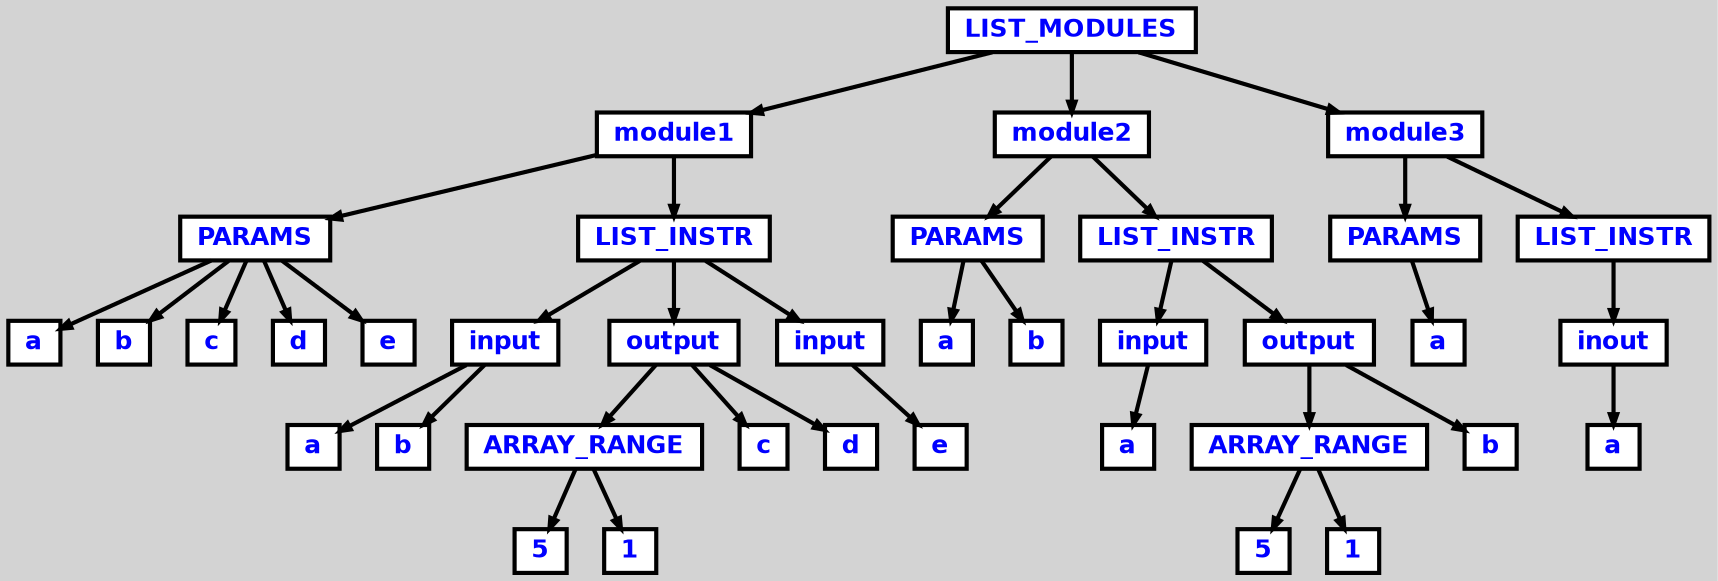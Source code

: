 digraph {

	ordering=out;
	ranksep=.4;
	bgcolor="lightgrey"; node [shape=box, fixedsize=false, fontsize=12, fontname="Helvetica-bold", fontcolor="blue"
		width=.25, height=.25, color="black", fillcolor="white", style="filled, solid, bold"];
	edge [arrowsize=.5, color="black", style="bold"]

  n0 [label="LIST_MODULES"];
  n1 [label="module1"];
  n1 [label="module1"];
  n2 [label="PARAMS"];
  n2 [label="PARAMS"];
  n3 [label="a"];
  n4 [label="b"];
  n5 [label="c"];
  n6 [label="d"];
  n7 [label="e"];
  n8 [label="LIST_INSTR"];
  n8 [label="LIST_INSTR"];
  n9 [label="input"];
  n9 [label="input"];
  n10 [label="a"];
  n11 [label="b"];
  n12 [label="output"];
  n12 [label="output"];
  n13 [label="ARRAY_RANGE"];
  n13 [label="ARRAY_RANGE"];
  n14 [label="5"];
  n15 [label="1"];
  n16 [label="c"];
  n17 [label="d"];
  n18 [label="input"];
  n18 [label="input"];
  n19 [label="e"];
  n20 [label="module2"];
  n20 [label="module2"];
  n21 [label="PARAMS"];
  n21 [label="PARAMS"];
  n22 [label="a"];
  n23 [label="b"];
  n24 [label="LIST_INSTR"];
  n24 [label="LIST_INSTR"];
  n25 [label="input"];
  n25 [label="input"];
  n26 [label="a"];
  n27 [label="output"];
  n27 [label="output"];
  n28 [label="ARRAY_RANGE"];
  n28 [label="ARRAY_RANGE"];
  n29 [label="5"];
  n30 [label="1"];
  n31 [label="b"];
  n32 [label="module3"];
  n32 [label="module3"];
  n33 [label="PARAMS"];
  n33 [label="PARAMS"];
  n34 [label="a"];
  n35 [label="LIST_INSTR"];
  n35 [label="LIST_INSTR"];
  n36 [label="inout"];
  n36 [label="inout"];
  n37 [label="a"];

  n0 -> n1 // "LIST_MODULES" -> "module1"
  n1 -> n2 // "module1" -> "PARAMS"
  n2 -> n3 // "PARAMS" -> "a"
  n2 -> n4 // "PARAMS" -> "b"
  n2 -> n5 // "PARAMS" -> "c"
  n2 -> n6 // "PARAMS" -> "d"
  n2 -> n7 // "PARAMS" -> "e"
  n1 -> n8 // "module1" -> "LIST_INSTR"
  n8 -> n9 // "LIST_INSTR" -> "input"
  n9 -> n10 // "input" -> "a"
  n9 -> n11 // "input" -> "b"
  n8 -> n12 // "LIST_INSTR" -> "output"
  n12 -> n13 // "output" -> "ARRAY_RANGE"
  n13 -> n14 // "ARRAY_RANGE" -> "5"
  n13 -> n15 // "ARRAY_RANGE" -> "1"
  n12 -> n16 // "output" -> "c"
  n12 -> n17 // "output" -> "d"
  n8 -> n18 // "LIST_INSTR" -> "input"
  n18 -> n19 // "input" -> "e"
  n0 -> n20 // "LIST_MODULES" -> "module2"
  n20 -> n21 // "module2" -> "PARAMS"
  n21 -> n22 // "PARAMS" -> "a"
  n21 -> n23 // "PARAMS" -> "b"
  n20 -> n24 // "module2" -> "LIST_INSTR"
  n24 -> n25 // "LIST_INSTR" -> "input"
  n25 -> n26 // "input" -> "a"
  n24 -> n27 // "LIST_INSTR" -> "output"
  n27 -> n28 // "output" -> "ARRAY_RANGE"
  n28 -> n29 // "ARRAY_RANGE" -> "5"
  n28 -> n30 // "ARRAY_RANGE" -> "1"
  n27 -> n31 // "output" -> "b"
  n0 -> n32 // "LIST_MODULES" -> "module3"
  n32 -> n33 // "module3" -> "PARAMS"
  n33 -> n34 // "PARAMS" -> "a"
  n32 -> n35 // "module3" -> "LIST_INSTR"
  n35 -> n36 // "LIST_INSTR" -> "inout"
  n36 -> n37 // "inout" -> "a"

}
